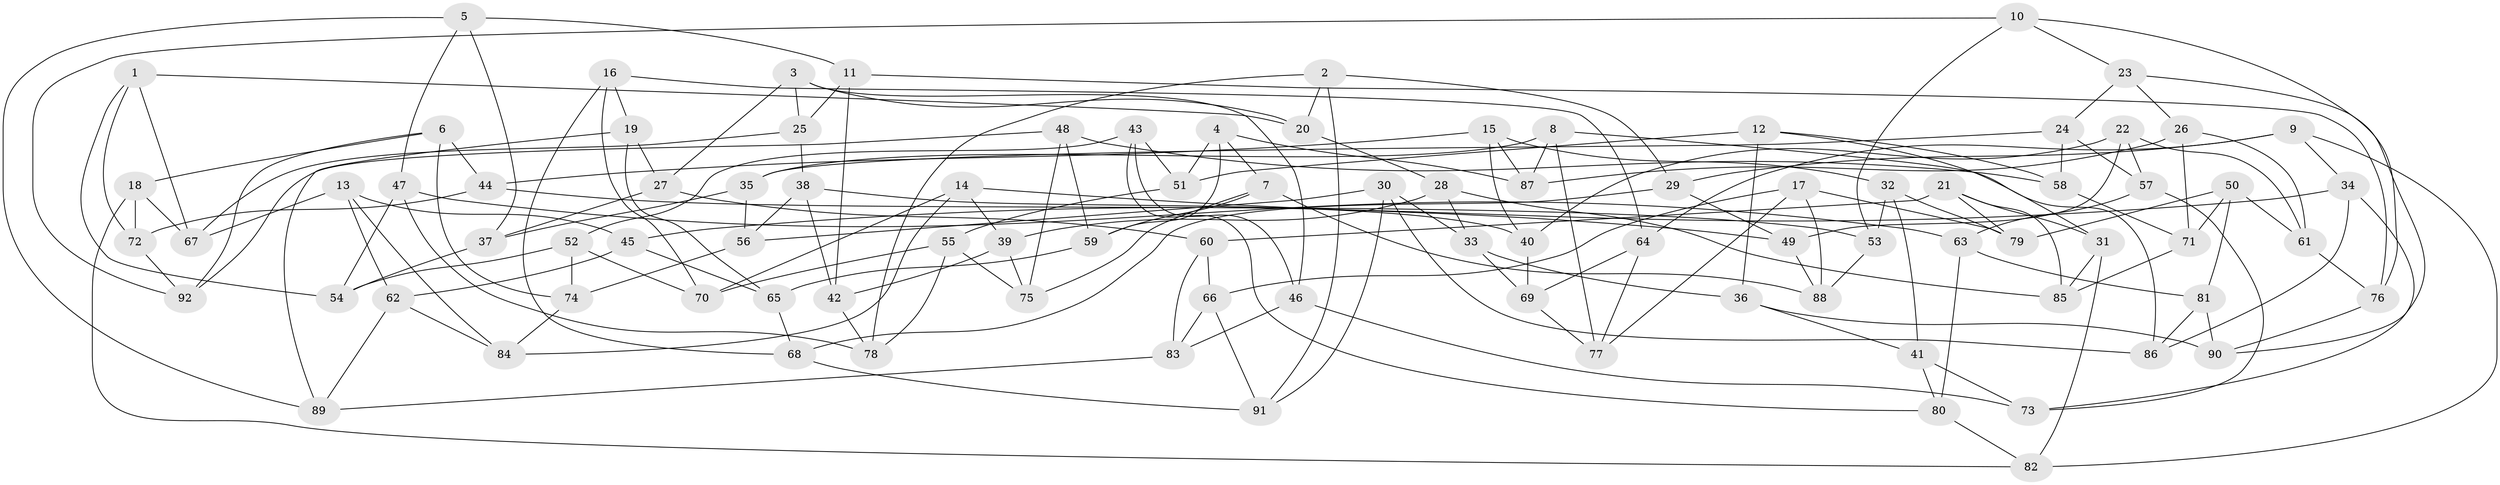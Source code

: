 // Generated by graph-tools (version 1.1) at 2025/58/03/09/25 04:58:18]
// undirected, 92 vertices, 184 edges
graph export_dot {
graph [start="1"]
  node [color=gray90,style=filled];
  1;
  2;
  3;
  4;
  5;
  6;
  7;
  8;
  9;
  10;
  11;
  12;
  13;
  14;
  15;
  16;
  17;
  18;
  19;
  20;
  21;
  22;
  23;
  24;
  25;
  26;
  27;
  28;
  29;
  30;
  31;
  32;
  33;
  34;
  35;
  36;
  37;
  38;
  39;
  40;
  41;
  42;
  43;
  44;
  45;
  46;
  47;
  48;
  49;
  50;
  51;
  52;
  53;
  54;
  55;
  56;
  57;
  58;
  59;
  60;
  61;
  62;
  63;
  64;
  65;
  66;
  67;
  68;
  69;
  70;
  71;
  72;
  73;
  74;
  75;
  76;
  77;
  78;
  79;
  80;
  81;
  82;
  83;
  84;
  85;
  86;
  87;
  88;
  89;
  90;
  91;
  92;
  1 -- 72;
  1 -- 20;
  1 -- 54;
  1 -- 67;
  2 -- 29;
  2 -- 78;
  2 -- 20;
  2 -- 91;
  3 -- 25;
  3 -- 20;
  3 -- 27;
  3 -- 46;
  4 -- 59;
  4 -- 51;
  4 -- 87;
  4 -- 7;
  5 -- 11;
  5 -- 37;
  5 -- 47;
  5 -- 89;
  6 -- 92;
  6 -- 74;
  6 -- 18;
  6 -- 44;
  7 -- 88;
  7 -- 59;
  7 -- 75;
  8 -- 87;
  8 -- 86;
  8 -- 35;
  8 -- 77;
  9 -- 29;
  9 -- 34;
  9 -- 82;
  9 -- 64;
  10 -- 92;
  10 -- 76;
  10 -- 23;
  10 -- 53;
  11 -- 42;
  11 -- 25;
  11 -- 76;
  12 -- 58;
  12 -- 51;
  12 -- 36;
  12 -- 31;
  13 -- 84;
  13 -- 62;
  13 -- 45;
  13 -- 67;
  14 -- 70;
  14 -- 84;
  14 -- 49;
  14 -- 39;
  15 -- 32;
  15 -- 40;
  15 -- 44;
  15 -- 87;
  16 -- 64;
  16 -- 19;
  16 -- 68;
  16 -- 70;
  17 -- 79;
  17 -- 77;
  17 -- 88;
  17 -- 66;
  18 -- 82;
  18 -- 67;
  18 -- 72;
  19 -- 89;
  19 -- 65;
  19 -- 27;
  20 -- 28;
  21 -- 79;
  21 -- 85;
  21 -- 31;
  21 -- 60;
  22 -- 57;
  22 -- 40;
  22 -- 61;
  22 -- 49;
  23 -- 90;
  23 -- 26;
  23 -- 24;
  24 -- 57;
  24 -- 58;
  24 -- 35;
  25 -- 38;
  25 -- 67;
  26 -- 87;
  26 -- 61;
  26 -- 71;
  27 -- 60;
  27 -- 37;
  28 -- 85;
  28 -- 33;
  28 -- 39;
  29 -- 68;
  29 -- 49;
  30 -- 86;
  30 -- 33;
  30 -- 91;
  30 -- 56;
  31 -- 82;
  31 -- 85;
  32 -- 53;
  32 -- 79;
  32 -- 41;
  33 -- 69;
  33 -- 36;
  34 -- 45;
  34 -- 73;
  34 -- 86;
  35 -- 56;
  35 -- 37;
  36 -- 90;
  36 -- 41;
  37 -- 54;
  38 -- 40;
  38 -- 42;
  38 -- 56;
  39 -- 42;
  39 -- 75;
  40 -- 69;
  41 -- 80;
  41 -- 73;
  42 -- 78;
  43 -- 46;
  43 -- 51;
  43 -- 80;
  43 -- 52;
  44 -- 72;
  44 -- 53;
  45 -- 62;
  45 -- 65;
  46 -- 83;
  46 -- 73;
  47 -- 63;
  47 -- 54;
  47 -- 78;
  48 -- 59;
  48 -- 92;
  48 -- 58;
  48 -- 75;
  49 -- 88;
  50 -- 61;
  50 -- 71;
  50 -- 79;
  50 -- 81;
  51 -- 55;
  52 -- 54;
  52 -- 74;
  52 -- 70;
  53 -- 88;
  55 -- 75;
  55 -- 78;
  55 -- 70;
  56 -- 74;
  57 -- 63;
  57 -- 73;
  58 -- 71;
  59 -- 65;
  60 -- 66;
  60 -- 83;
  61 -- 76;
  62 -- 89;
  62 -- 84;
  63 -- 81;
  63 -- 80;
  64 -- 77;
  64 -- 69;
  65 -- 68;
  66 -- 91;
  66 -- 83;
  68 -- 91;
  69 -- 77;
  71 -- 85;
  72 -- 92;
  74 -- 84;
  76 -- 90;
  80 -- 82;
  81 -- 90;
  81 -- 86;
  83 -- 89;
}
